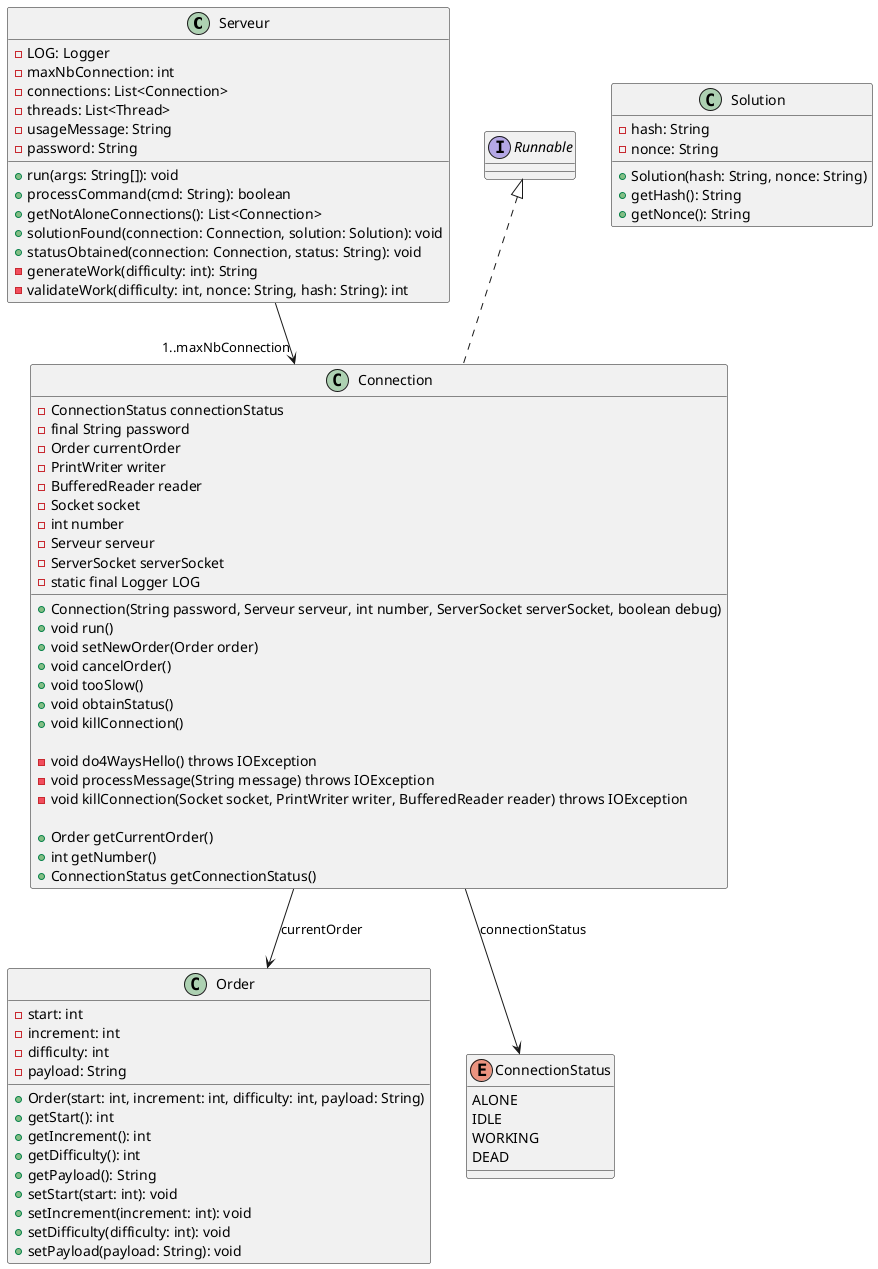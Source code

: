 @startuml

class Serveur {
    -LOG: Logger
    -maxNbConnection: int
    -connections: List<Connection>
    -threads: List<Thread>
    -usageMessage: String
    -password: String
    +run(args: String[]): void
    +processCommand(cmd: String): boolean
    +getNotAloneConnections(): List<Connection>
    +solutionFound(connection: Connection, solution: Solution): void
    +statusObtained(connection: Connection, status: String): void
    -generateWork(difficulty: int): String
    -validateWork(difficulty: int, nonce: String, hash: String): int
}

class Connection implements Runnable {
    - ConnectionStatus connectionStatus
    - final String password
    - Order currentOrder
    - PrintWriter writer
    - BufferedReader reader
    - Socket socket
    - int number
    - Serveur serveur
    - ServerSocket serverSocket
    - static final Logger LOG

    + Connection(String password, Serveur serveur, int number, ServerSocket serverSocket, boolean debug)
    + void run()
    + void setNewOrder(Order order)
    + void cancelOrder()
    + void tooSlow()
    + void obtainStatus()
    + void killConnection()

    - void do4WaysHello() throws IOException
    - void processMessage(String message) throws IOException
    - void killConnection(Socket socket, PrintWriter writer, BufferedReader reader) throws IOException

    + Order getCurrentOrder()
    + int getNumber()
    + ConnectionStatus getConnectionStatus()
}

class Solution {
    -hash: String
    -nonce: String
    +Solution(hash: String, nonce: String)
    +getHash(): String
    +getNonce(): String
}

class Order {
    -start: int
    -increment: int
    -difficulty: int
    -payload: String
    +Order(start: int, increment: int, difficulty: int, payload: String)
    +getStart(): int
    +getIncrement(): int
    +getDifficulty(): int
    +getPayload(): String
    +setStart(start: int): void
    +setIncrement(increment: int): void
    +setDifficulty(difficulty: int): void
    +setPayload(payload: String): void
}

enum ConnectionStatus {
    ALONE
    IDLE
    WORKING
    DEAD
}


Serveur --> "1..maxNbConnection" Connection
Connection --> ConnectionStatus : connectionStatus
Connection --> Order : "currentOrder"
@enduml
